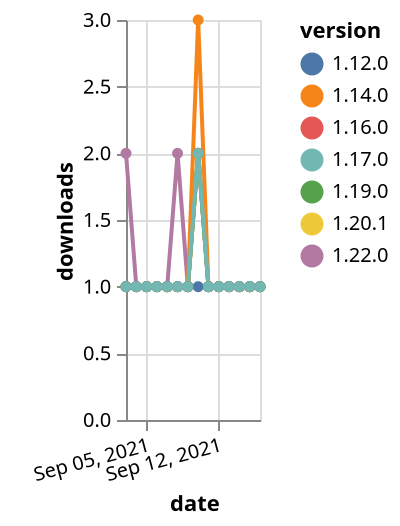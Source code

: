 {"$schema": "https://vega.github.io/schema/vega-lite/v5.json", "description": "A simple bar chart with embedded data.", "data": {"values": [{"date": "2021-09-03", "total": 114, "delta": 2, "version": "1.22.0"}, {"date": "2021-09-04", "total": 115, "delta": 1, "version": "1.22.0"}, {"date": "2021-09-05", "total": 116, "delta": 1, "version": "1.22.0"}, {"date": "2021-09-06", "total": 117, "delta": 1, "version": "1.22.0"}, {"date": "2021-09-07", "total": 118, "delta": 1, "version": "1.22.0"}, {"date": "2021-09-08", "total": 120, "delta": 2, "version": "1.22.0"}, {"date": "2021-09-09", "total": 121, "delta": 1, "version": "1.22.0"}, {"date": "2021-09-10", "total": 123, "delta": 2, "version": "1.22.0"}, {"date": "2021-09-11", "total": 124, "delta": 1, "version": "1.22.0"}, {"date": "2021-09-12", "total": 125, "delta": 1, "version": "1.22.0"}, {"date": "2021-09-13", "total": 126, "delta": 1, "version": "1.22.0"}, {"date": "2021-09-14", "total": 127, "delta": 1, "version": "1.22.0"}, {"date": "2021-09-15", "total": 128, "delta": 1, "version": "1.22.0"}, {"date": "2021-09-16", "total": 129, "delta": 1, "version": "1.22.0"}, {"date": "2021-09-03", "total": 175, "delta": 1, "version": "1.16.0"}, {"date": "2021-09-04", "total": 176, "delta": 1, "version": "1.16.0"}, {"date": "2021-09-05", "total": 177, "delta": 1, "version": "1.16.0"}, {"date": "2021-09-06", "total": 178, "delta": 1, "version": "1.16.0"}, {"date": "2021-09-07", "total": 179, "delta": 1, "version": "1.16.0"}, {"date": "2021-09-08", "total": 180, "delta": 1, "version": "1.16.0"}, {"date": "2021-09-09", "total": 181, "delta": 1, "version": "1.16.0"}, {"date": "2021-09-10", "total": 183, "delta": 2, "version": "1.16.0"}, {"date": "2021-09-11", "total": 184, "delta": 1, "version": "1.16.0"}, {"date": "2021-09-12", "total": 185, "delta": 1, "version": "1.16.0"}, {"date": "2021-09-13", "total": 186, "delta": 1, "version": "1.16.0"}, {"date": "2021-09-14", "total": 187, "delta": 1, "version": "1.16.0"}, {"date": "2021-09-15", "total": 188, "delta": 1, "version": "1.16.0"}, {"date": "2021-09-16", "total": 189, "delta": 1, "version": "1.16.0"}, {"date": "2021-09-03", "total": 118, "delta": 1, "version": "1.20.1"}, {"date": "2021-09-04", "total": 119, "delta": 1, "version": "1.20.1"}, {"date": "2021-09-05", "total": 120, "delta": 1, "version": "1.20.1"}, {"date": "2021-09-06", "total": 121, "delta": 1, "version": "1.20.1"}, {"date": "2021-09-07", "total": 122, "delta": 1, "version": "1.20.1"}, {"date": "2021-09-08", "total": 123, "delta": 1, "version": "1.20.1"}, {"date": "2021-09-09", "total": 124, "delta": 1, "version": "1.20.1"}, {"date": "2021-09-10", "total": 126, "delta": 2, "version": "1.20.1"}, {"date": "2021-09-11", "total": 127, "delta": 1, "version": "1.20.1"}, {"date": "2021-09-12", "total": 128, "delta": 1, "version": "1.20.1"}, {"date": "2021-09-13", "total": 129, "delta": 1, "version": "1.20.1"}, {"date": "2021-09-14", "total": 130, "delta": 1, "version": "1.20.1"}, {"date": "2021-09-15", "total": 131, "delta": 1, "version": "1.20.1"}, {"date": "2021-09-16", "total": 132, "delta": 1, "version": "1.20.1"}, {"date": "2021-09-03", "total": 135, "delta": 1, "version": "1.19.0"}, {"date": "2021-09-04", "total": 136, "delta": 1, "version": "1.19.0"}, {"date": "2021-09-05", "total": 137, "delta": 1, "version": "1.19.0"}, {"date": "2021-09-06", "total": 138, "delta": 1, "version": "1.19.0"}, {"date": "2021-09-07", "total": 139, "delta": 1, "version": "1.19.0"}, {"date": "2021-09-08", "total": 140, "delta": 1, "version": "1.19.0"}, {"date": "2021-09-09", "total": 141, "delta": 1, "version": "1.19.0"}, {"date": "2021-09-10", "total": 143, "delta": 2, "version": "1.19.0"}, {"date": "2021-09-11", "total": 144, "delta": 1, "version": "1.19.0"}, {"date": "2021-09-12", "total": 145, "delta": 1, "version": "1.19.0"}, {"date": "2021-09-13", "total": 146, "delta": 1, "version": "1.19.0"}, {"date": "2021-09-14", "total": 147, "delta": 1, "version": "1.19.0"}, {"date": "2021-09-15", "total": 148, "delta": 1, "version": "1.19.0"}, {"date": "2021-09-16", "total": 149, "delta": 1, "version": "1.19.0"}, {"date": "2021-09-03", "total": 297, "delta": 1, "version": "1.14.0"}, {"date": "2021-09-04", "total": 298, "delta": 1, "version": "1.14.0"}, {"date": "2021-09-05", "total": 299, "delta": 1, "version": "1.14.0"}, {"date": "2021-09-06", "total": 300, "delta": 1, "version": "1.14.0"}, {"date": "2021-09-07", "total": 301, "delta": 1, "version": "1.14.0"}, {"date": "2021-09-08", "total": 302, "delta": 1, "version": "1.14.0"}, {"date": "2021-09-09", "total": 303, "delta": 1, "version": "1.14.0"}, {"date": "2021-09-10", "total": 306, "delta": 3, "version": "1.14.0"}, {"date": "2021-09-11", "total": 307, "delta": 1, "version": "1.14.0"}, {"date": "2021-09-12", "total": 308, "delta": 1, "version": "1.14.0"}, {"date": "2021-09-13", "total": 309, "delta": 1, "version": "1.14.0"}, {"date": "2021-09-14", "total": 310, "delta": 1, "version": "1.14.0"}, {"date": "2021-09-15", "total": 311, "delta": 1, "version": "1.14.0"}, {"date": "2021-09-16", "total": 312, "delta": 1, "version": "1.14.0"}, {"date": "2021-09-03", "total": 213, "delta": 1, "version": "1.12.0"}, {"date": "2021-09-04", "total": 214, "delta": 1, "version": "1.12.0"}, {"date": "2021-09-05", "total": 215, "delta": 1, "version": "1.12.0"}, {"date": "2021-09-06", "total": 216, "delta": 1, "version": "1.12.0"}, {"date": "2021-09-07", "total": 217, "delta": 1, "version": "1.12.0"}, {"date": "2021-09-08", "total": 218, "delta": 1, "version": "1.12.0"}, {"date": "2021-09-09", "total": 219, "delta": 1, "version": "1.12.0"}, {"date": "2021-09-10", "total": 220, "delta": 1, "version": "1.12.0"}, {"date": "2021-09-11", "total": 221, "delta": 1, "version": "1.12.0"}, {"date": "2021-09-12", "total": 222, "delta": 1, "version": "1.12.0"}, {"date": "2021-09-13", "total": 223, "delta": 1, "version": "1.12.0"}, {"date": "2021-09-14", "total": 224, "delta": 1, "version": "1.12.0"}, {"date": "2021-09-15", "total": 225, "delta": 1, "version": "1.12.0"}, {"date": "2021-09-16", "total": 226, "delta": 1, "version": "1.12.0"}, {"date": "2021-09-03", "total": 150, "delta": 1, "version": "1.17.0"}, {"date": "2021-09-04", "total": 151, "delta": 1, "version": "1.17.0"}, {"date": "2021-09-05", "total": 152, "delta": 1, "version": "1.17.0"}, {"date": "2021-09-06", "total": 153, "delta": 1, "version": "1.17.0"}, {"date": "2021-09-07", "total": 154, "delta": 1, "version": "1.17.0"}, {"date": "2021-09-08", "total": 155, "delta": 1, "version": "1.17.0"}, {"date": "2021-09-09", "total": 156, "delta": 1, "version": "1.17.0"}, {"date": "2021-09-10", "total": 158, "delta": 2, "version": "1.17.0"}, {"date": "2021-09-11", "total": 159, "delta": 1, "version": "1.17.0"}, {"date": "2021-09-12", "total": 160, "delta": 1, "version": "1.17.0"}, {"date": "2021-09-13", "total": 161, "delta": 1, "version": "1.17.0"}, {"date": "2021-09-14", "total": 162, "delta": 1, "version": "1.17.0"}, {"date": "2021-09-15", "total": 163, "delta": 1, "version": "1.17.0"}, {"date": "2021-09-16", "total": 164, "delta": 1, "version": "1.17.0"}]}, "width": "container", "mark": {"type": "line", "point": {"filled": true}}, "encoding": {"x": {"field": "date", "type": "temporal", "timeUnit": "yearmonthdate", "title": "date", "axis": {"labelAngle": -15}}, "y": {"field": "delta", "type": "quantitative", "title": "downloads"}, "color": {"field": "version", "type": "nominal"}, "tooltip": {"field": "delta"}}}